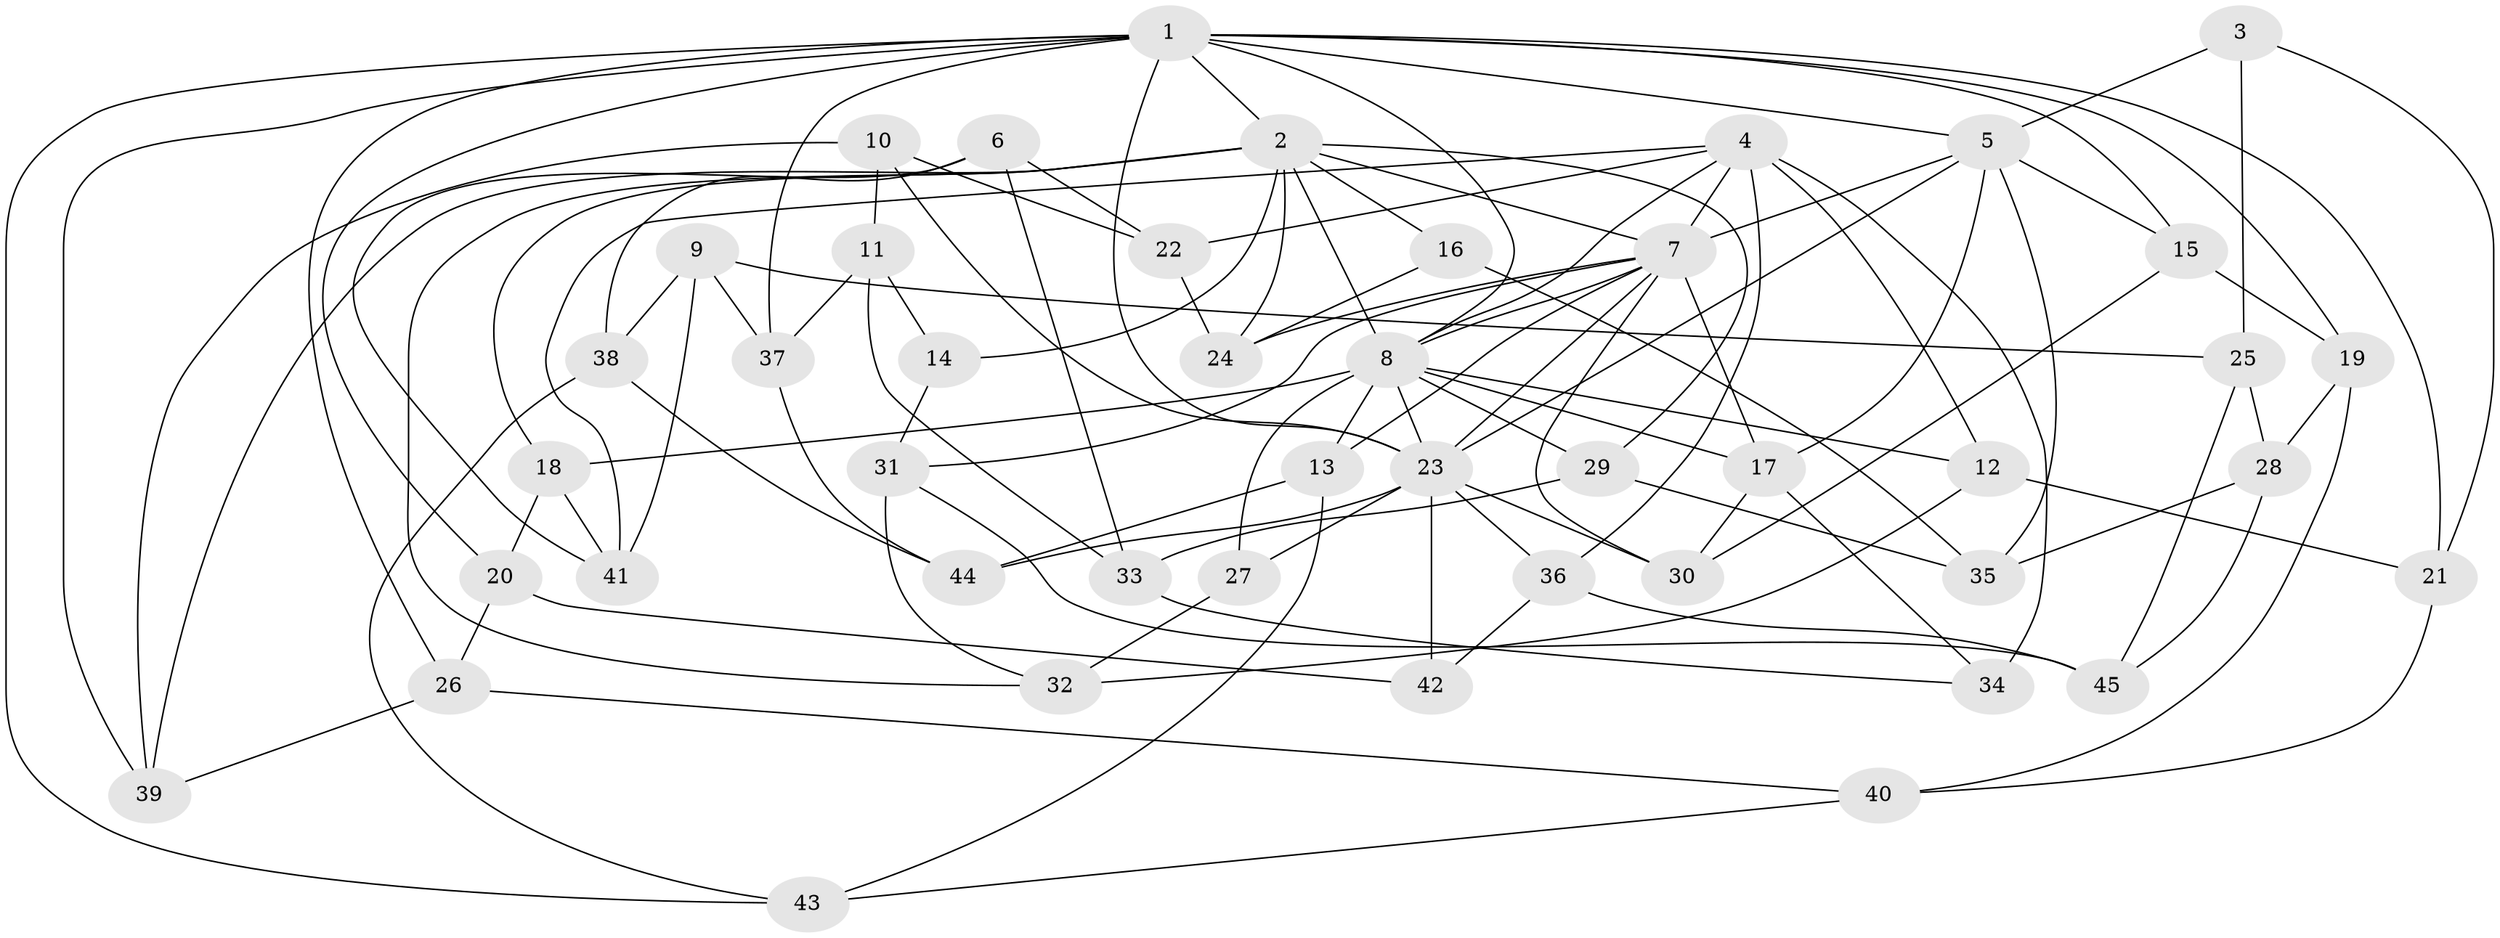 // original degree distribution, {4: 1.0}
// Generated by graph-tools (version 1.1) at 2025/54/03/04/25 22:54:04]
// undirected, 45 vertices, 107 edges
graph export_dot {
  node [color=gray90,style=filled];
  1;
  2;
  3;
  4;
  5;
  6;
  7;
  8;
  9;
  10;
  11;
  12;
  13;
  14;
  15;
  16;
  17;
  18;
  19;
  20;
  21;
  22;
  23;
  24;
  25;
  26;
  27;
  28;
  29;
  30;
  31;
  32;
  33;
  34;
  35;
  36;
  37;
  38;
  39;
  40;
  41;
  42;
  43;
  44;
  45;
  1 -- 2 [weight=1.0];
  1 -- 5 [weight=1.0];
  1 -- 8 [weight=1.0];
  1 -- 15 [weight=1.0];
  1 -- 19 [weight=1.0];
  1 -- 20 [weight=1.0];
  1 -- 21 [weight=1.0];
  1 -- 23 [weight=1.0];
  1 -- 26 [weight=1.0];
  1 -- 37 [weight=1.0];
  1 -- 39 [weight=1.0];
  1 -- 43 [weight=1.0];
  2 -- 7 [weight=1.0];
  2 -- 8 [weight=1.0];
  2 -- 14 [weight=2.0];
  2 -- 16 [weight=2.0];
  2 -- 18 [weight=1.0];
  2 -- 24 [weight=1.0];
  2 -- 29 [weight=1.0];
  2 -- 32 [weight=1.0];
  2 -- 39 [weight=1.0];
  3 -- 5 [weight=2.0];
  3 -- 21 [weight=1.0];
  3 -- 25 [weight=1.0];
  4 -- 7 [weight=1.0];
  4 -- 8 [weight=1.0];
  4 -- 12 [weight=1.0];
  4 -- 22 [weight=1.0];
  4 -- 34 [weight=2.0];
  4 -- 36 [weight=1.0];
  4 -- 41 [weight=1.0];
  5 -- 7 [weight=2.0];
  5 -- 15 [weight=1.0];
  5 -- 17 [weight=1.0];
  5 -- 23 [weight=2.0];
  5 -- 35 [weight=1.0];
  6 -- 22 [weight=1.0];
  6 -- 33 [weight=1.0];
  6 -- 38 [weight=1.0];
  6 -- 41 [weight=1.0];
  7 -- 8 [weight=1.0];
  7 -- 13 [weight=1.0];
  7 -- 17 [weight=2.0];
  7 -- 23 [weight=1.0];
  7 -- 24 [weight=1.0];
  7 -- 30 [weight=1.0];
  7 -- 31 [weight=1.0];
  8 -- 12 [weight=1.0];
  8 -- 13 [weight=1.0];
  8 -- 17 [weight=1.0];
  8 -- 18 [weight=1.0];
  8 -- 23 [weight=1.0];
  8 -- 27 [weight=2.0];
  8 -- 29 [weight=1.0];
  9 -- 25 [weight=1.0];
  9 -- 37 [weight=1.0];
  9 -- 38 [weight=1.0];
  9 -- 41 [weight=1.0];
  10 -- 11 [weight=1.0];
  10 -- 22 [weight=1.0];
  10 -- 23 [weight=1.0];
  10 -- 39 [weight=1.0];
  11 -- 14 [weight=1.0];
  11 -- 33 [weight=1.0];
  11 -- 37 [weight=1.0];
  12 -- 21 [weight=1.0];
  12 -- 32 [weight=1.0];
  13 -- 43 [weight=1.0];
  13 -- 44 [weight=1.0];
  14 -- 31 [weight=1.0];
  15 -- 19 [weight=1.0];
  15 -- 30 [weight=1.0];
  16 -- 24 [weight=1.0];
  16 -- 35 [weight=1.0];
  17 -- 30 [weight=1.0];
  17 -- 34 [weight=1.0];
  18 -- 20 [weight=1.0];
  18 -- 41 [weight=1.0];
  19 -- 28 [weight=1.0];
  19 -- 40 [weight=1.0];
  20 -- 26 [weight=1.0];
  20 -- 42 [weight=1.0];
  21 -- 40 [weight=1.0];
  22 -- 24 [weight=1.0];
  23 -- 27 [weight=1.0];
  23 -- 30 [weight=1.0];
  23 -- 36 [weight=1.0];
  23 -- 42 [weight=2.0];
  23 -- 44 [weight=1.0];
  25 -- 28 [weight=1.0];
  25 -- 45 [weight=1.0];
  26 -- 39 [weight=1.0];
  26 -- 40 [weight=1.0];
  27 -- 32 [weight=1.0];
  28 -- 35 [weight=1.0];
  28 -- 45 [weight=1.0];
  29 -- 33 [weight=1.0];
  29 -- 35 [weight=1.0];
  31 -- 32 [weight=1.0];
  31 -- 45 [weight=1.0];
  33 -- 34 [weight=1.0];
  36 -- 42 [weight=1.0];
  36 -- 45 [weight=1.0];
  37 -- 44 [weight=1.0];
  38 -- 43 [weight=1.0];
  38 -- 44 [weight=1.0];
  40 -- 43 [weight=1.0];
}
